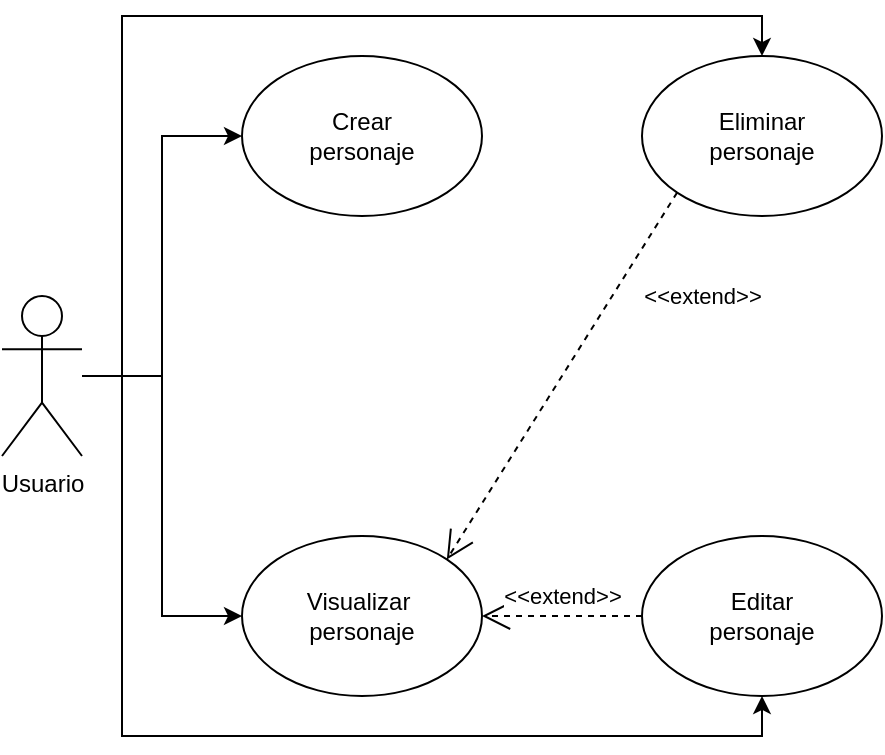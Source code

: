 <mxfile version="13.4.5" type="device"><diagram id="wELxerkGfubIeOWa2v1W" name="Página-1"><mxGraphModel dx="813" dy="470" grid="1" gridSize="10" guides="1" tooltips="1" connect="1" arrows="1" fold="1" page="1" pageScale="1" pageWidth="4681" pageHeight="3300" math="0" shadow="0"><root><mxCell id="0"/><mxCell id="1" parent="0"/><mxCell id="UgBEPL0TAXSFIKpxNpJ3-38" style="edgeStyle=orthogonalEdgeStyle;rounded=0;orthogonalLoop=1;jettySize=auto;html=1;entryX=0;entryY=0.5;entryDx=0;entryDy=0;" edge="1" parent="1" source="NgCRyr06lHWFh5YRiMEv-1" target="UgBEPL0TAXSFIKpxNpJ3-26"><mxGeometry relative="1" as="geometry"/></mxCell><mxCell id="UgBEPL0TAXSFIKpxNpJ3-39" style="edgeStyle=orthogonalEdgeStyle;rounded=0;orthogonalLoop=1;jettySize=auto;html=1;entryX=0;entryY=0.5;entryDx=0;entryDy=0;" edge="1" parent="1" source="NgCRyr06lHWFh5YRiMEv-1" target="UgBEPL0TAXSFIKpxNpJ3-25"><mxGeometry relative="1" as="geometry"/></mxCell><mxCell id="UgBEPL0TAXSFIKpxNpJ3-40" style="edgeStyle=orthogonalEdgeStyle;rounded=0;orthogonalLoop=1;jettySize=auto;html=1;entryX=0.5;entryY=1;entryDx=0;entryDy=0;" edge="1" parent="1" source="NgCRyr06lHWFh5YRiMEv-1" target="UgBEPL0TAXSFIKpxNpJ3-3"><mxGeometry relative="1" as="geometry"><Array as="points"><mxPoint x="140" y="280"/><mxPoint x="140" y="460"/><mxPoint x="460" y="460"/></Array></mxGeometry></mxCell><mxCell id="UgBEPL0TAXSFIKpxNpJ3-41" style="edgeStyle=orthogonalEdgeStyle;rounded=0;orthogonalLoop=1;jettySize=auto;html=1;entryX=0.5;entryY=0;entryDx=0;entryDy=0;" edge="1" parent="1" source="NgCRyr06lHWFh5YRiMEv-1" target="UgBEPL0TAXSFIKpxNpJ3-2"><mxGeometry relative="1" as="geometry"><Array as="points"><mxPoint x="140" y="280"/><mxPoint x="140" y="100"/><mxPoint x="460" y="100"/></Array></mxGeometry></mxCell><mxCell id="NgCRyr06lHWFh5YRiMEv-1" value="Usuario" style="shape=umlActor;verticalLabelPosition=bottom;verticalAlign=top;html=1;outlineConnect=0;" parent="1" vertex="1"><mxGeometry x="80" y="240" width="40" height="80" as="geometry"/></mxCell><mxCell id="UgBEPL0TAXSFIKpxNpJ3-2" value="Eliminar &lt;br&gt;personaje" style="ellipse;whiteSpace=wrap;html=1;" vertex="1" parent="1"><mxGeometry x="400" y="120" width="120" height="80" as="geometry"/></mxCell><mxCell id="UgBEPL0TAXSFIKpxNpJ3-3" value="Editar&lt;br&gt;personaje" style="ellipse;whiteSpace=wrap;html=1;" vertex="1" parent="1"><mxGeometry x="400" y="360" width="120" height="80" as="geometry"/></mxCell><mxCell id="UgBEPL0TAXSFIKpxNpJ3-25" value="Crear &lt;br&gt;personaje" style="ellipse;whiteSpace=wrap;html=1;" vertex="1" parent="1"><mxGeometry x="200" y="120" width="120" height="80" as="geometry"/></mxCell><mxCell id="UgBEPL0TAXSFIKpxNpJ3-26" value="Visualizar&amp;nbsp;&lt;br&gt;personaje" style="ellipse;whiteSpace=wrap;html=1;" vertex="1" parent="1"><mxGeometry x="200" y="360" width="120" height="80" as="geometry"/></mxCell><mxCell id="UgBEPL0TAXSFIKpxNpJ3-43" value="&amp;lt;&amp;lt;extend&amp;gt;&amp;gt;" style="endArrow=open;endSize=12;dashed=1;html=1;exitX=0;exitY=1;exitDx=0;exitDy=0;entryX=1;entryY=0;entryDx=0;entryDy=0;" edge="1" parent="1" source="UgBEPL0TAXSFIKpxNpJ3-2" target="UgBEPL0TAXSFIKpxNpJ3-26"><mxGeometry x="-0.656" y="38" width="160" relative="1" as="geometry"><mxPoint x="560" y="240" as="sourcePoint"/><mxPoint x="720" y="240" as="targetPoint"/><mxPoint as="offset"/></mxGeometry></mxCell><mxCell id="UgBEPL0TAXSFIKpxNpJ3-47" value="&amp;lt;&amp;lt;extend&amp;gt;&amp;gt;" style="endArrow=open;endSize=12;dashed=1;html=1;exitX=0;exitY=0.5;exitDx=0;exitDy=0;entryX=1;entryY=0.5;entryDx=0;entryDy=0;" edge="1" parent="1" source="UgBEPL0TAXSFIKpxNpJ3-3" target="UgBEPL0TAXSFIKpxNpJ3-26"><mxGeometry y="-10" width="160" relative="1" as="geometry"><mxPoint x="570" y="250" as="sourcePoint"/><mxPoint x="730" y="250" as="targetPoint"/><mxPoint as="offset"/></mxGeometry></mxCell></root></mxGraphModel></diagram></mxfile>